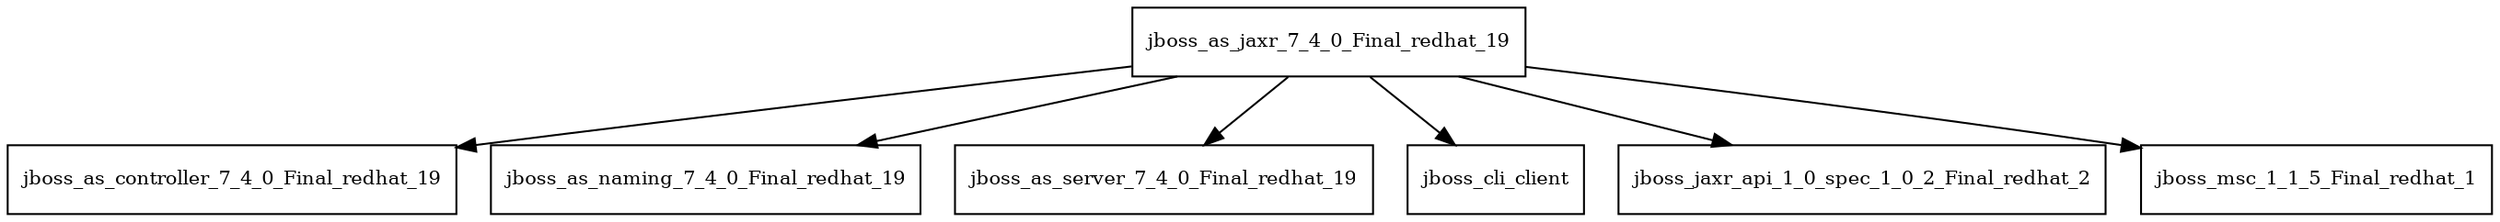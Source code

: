 digraph jboss_as_jaxr_7_4_0_Final_redhat_19_dependencies {
  node [shape = box, fontsize=10.0];
  jboss_as_jaxr_7_4_0_Final_redhat_19 -> jboss_as_controller_7_4_0_Final_redhat_19;
  jboss_as_jaxr_7_4_0_Final_redhat_19 -> jboss_as_naming_7_4_0_Final_redhat_19;
  jboss_as_jaxr_7_4_0_Final_redhat_19 -> jboss_as_server_7_4_0_Final_redhat_19;
  jboss_as_jaxr_7_4_0_Final_redhat_19 -> jboss_cli_client;
  jboss_as_jaxr_7_4_0_Final_redhat_19 -> jboss_jaxr_api_1_0_spec_1_0_2_Final_redhat_2;
  jboss_as_jaxr_7_4_0_Final_redhat_19 -> jboss_msc_1_1_5_Final_redhat_1;
}
